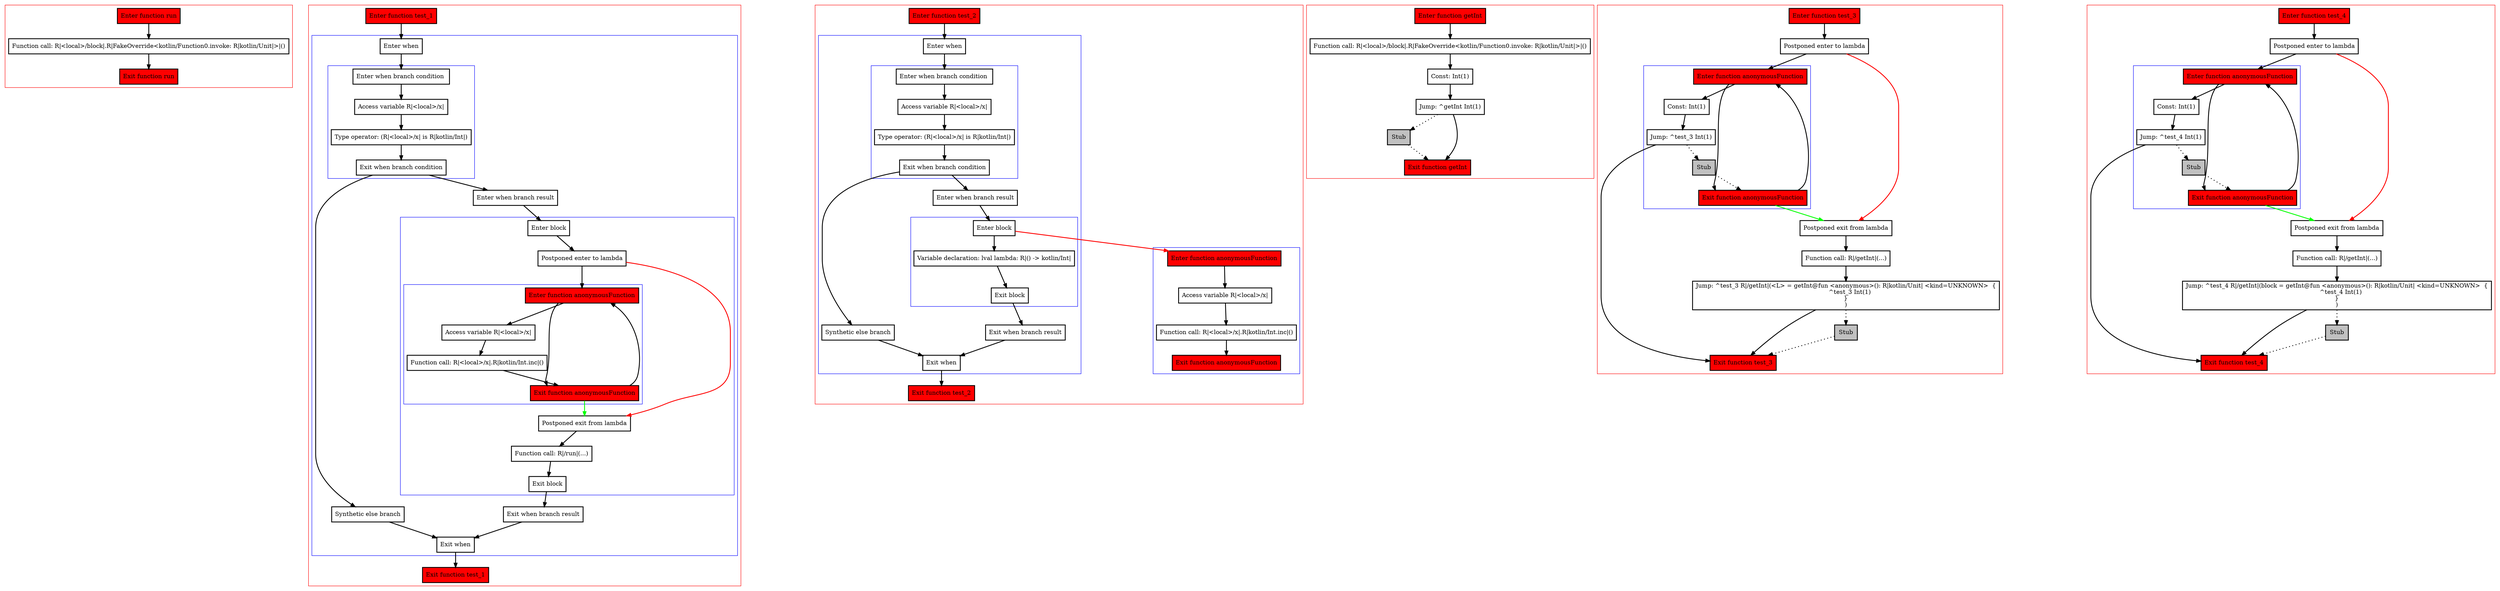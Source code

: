 digraph lambdas_kt {
    graph [nodesep=3]
    node [shape=box penwidth=2]
    edge [penwidth=2]

    subgraph cluster_0 {
        color=red
        0 [label="Enter function run" style="filled" fillcolor=red];
        2 [label="Function call: R|<local>/block|.R|FakeOverride<kotlin/Function0.invoke: R|kotlin/Unit|>|()"];
        1 [label="Exit function run" style="filled" fillcolor=red];
    }
    0 -> {2};
    2 -> {1};

    subgraph cluster_1 {
        color=red
        3 [label="Enter function test_1" style="filled" fillcolor=red];
        subgraph cluster_2 {
            color=blue
            5 [label="Enter when"];
            subgraph cluster_3 {
                color=blue
                7 [label="Enter when branch condition "];
                8 [label="Access variable R|<local>/x|"];
                9 [label="Type operator: (R|<local>/x| is R|kotlin/Int|)"];
                10 [label="Exit when branch condition"];
            }
            18 [label="Synthetic else branch"];
            11 [label="Enter when branch result"];
            subgraph cluster_4 {
                color=blue
                12 [label="Enter block"];
                13 [label="Postponed enter to lambda"];
                subgraph cluster_5 {
                    color=blue
                    19 [label="Enter function anonymousFunction" style="filled" fillcolor=red];
                    21 [label="Access variable R|<local>/x|"];
                    22 [label="Function call: R|<local>/x|.R|kotlin/Int.inc|()"];
                    20 [label="Exit function anonymousFunction" style="filled" fillcolor=red];
                }
                14 [label="Postponed exit from lambda"];
                15 [label="Function call: R|/run|(...)"];
                16 [label="Exit block"];
            }
            17 [label="Exit when branch result"];
            6 [label="Exit when"];
        }
        4 [label="Exit function test_1" style="filled" fillcolor=red];
    }
    3 -> {5};
    5 -> {7};
    6 -> {4};
    7 -> {8};
    8 -> {9};
    9 -> {10};
    10 -> {11 18};
    11 -> {12};
    12 -> {13};
    13 -> {19};
    13 -> {14} [color=red];
    14 -> {15};
    15 -> {16};
    16 -> {17};
    17 -> {6};
    18 -> {6};
    19 -> {20 21};
    20 -> {19};
    20 -> {14} [color=green];
    21 -> {22};
    22 -> {20};

    subgraph cluster_6 {
        color=red
        23 [label="Enter function test_2" style="filled" fillcolor=red];
        subgraph cluster_7 {
            color=blue
            25 [label="Enter when"];
            subgraph cluster_8 {
                color=blue
                27 [label="Enter when branch condition "];
                28 [label="Access variable R|<local>/x|"];
                29 [label="Type operator: (R|<local>/x| is R|kotlin/Int|)"];
                30 [label="Exit when branch condition"];
            }
            36 [label="Synthetic else branch"];
            31 [label="Enter when branch result"];
            subgraph cluster_9 {
                color=blue
                32 [label="Enter block"];
                33 [label="Variable declaration: lval lambda: R|() -> kotlin/Int|"];
                34 [label="Exit block"];
            }
            35 [label="Exit when branch result"];
            26 [label="Exit when"];
        }
        subgraph cluster_10 {
            color=blue
            37 [label="Enter function anonymousFunction" style="filled" fillcolor=red];
            39 [label="Access variable R|<local>/x|"];
            40 [label="Function call: R|<local>/x|.R|kotlin/Int.inc|()"];
            38 [label="Exit function anonymousFunction" style="filled" fillcolor=red];
        }
        24 [label="Exit function test_2" style="filled" fillcolor=red];
    }
    23 -> {25};
    25 -> {27};
    26 -> {24};
    27 -> {28};
    28 -> {29};
    29 -> {30};
    30 -> {31 36};
    31 -> {32};
    32 -> {33};
    32 -> {37} [color=red];
    33 -> {34};
    34 -> {35};
    35 -> {26};
    36 -> {26};
    37 -> {39};
    39 -> {40};
    40 -> {38};

    subgraph cluster_11 {
        color=red
        41 [label="Enter function getInt" style="filled" fillcolor=red];
        43 [label="Function call: R|<local>/block|.R|FakeOverride<kotlin/Function0.invoke: R|kotlin/Unit|>|()"];
        44 [label="Const: Int(1)"];
        45 [label="Jump: ^getInt Int(1)"];
        46 [label="Stub" style="filled" fillcolor=gray];
        42 [label="Exit function getInt" style="filled" fillcolor=red];
    }
    41 -> {43};
    43 -> {44};
    44 -> {45};
    45 -> {42};
    45 -> {46} [style=dotted];
    46 -> {42} [style=dotted];

    subgraph cluster_12 {
        color=red
        47 [label="Enter function test_3" style="filled" fillcolor=red];
        49 [label="Postponed enter to lambda"];
        subgraph cluster_13 {
            color=blue
            54 [label="Enter function anonymousFunction" style="filled" fillcolor=red];
            56 [label="Const: Int(1)"];
            57 [label="Jump: ^test_3 Int(1)"];
            58 [label="Stub" style="filled" fillcolor=gray];
            55 [label="Exit function anonymousFunction" style="filled" fillcolor=red];
        }
        50 [label="Postponed exit from lambda"];
        51 [label="Function call: R|/getInt|(...)"];
        52 [label="Jump: ^test_3 R|/getInt|(<L> = getInt@fun <anonymous>(): R|kotlin/Unit| <kind=UNKNOWN>  {
    ^test_3 Int(1)
}
)"];
        53 [label="Stub" style="filled" fillcolor=gray];
        48 [label="Exit function test_3" style="filled" fillcolor=red];
    }
    47 -> {49};
    49 -> {54};
    49 -> {50} [color=red];
    50 -> {51};
    51 -> {52};
    52 -> {48};
    52 -> {53} [style=dotted];
    53 -> {48} [style=dotted];
    54 -> {55 56};
    55 -> {54};
    55 -> {50} [color=green];
    56 -> {57};
    57 -> {48};
    57 -> {58} [style=dotted];
    58 -> {55} [style=dotted];

    subgraph cluster_14 {
        color=red
        59 [label="Enter function test_4" style="filled" fillcolor=red];
        61 [label="Postponed enter to lambda"];
        subgraph cluster_15 {
            color=blue
            66 [label="Enter function anonymousFunction" style="filled" fillcolor=red];
            68 [label="Const: Int(1)"];
            69 [label="Jump: ^test_4 Int(1)"];
            70 [label="Stub" style="filled" fillcolor=gray];
            67 [label="Exit function anonymousFunction" style="filled" fillcolor=red];
        }
        62 [label="Postponed exit from lambda"];
        63 [label="Function call: R|/getInt|(...)"];
        64 [label="Jump: ^test_4 R|/getInt|(block = getInt@fun <anonymous>(): R|kotlin/Unit| <kind=UNKNOWN>  {
    ^test_4 Int(1)
}
)"];
        65 [label="Stub" style="filled" fillcolor=gray];
        60 [label="Exit function test_4" style="filled" fillcolor=red];
    }
    59 -> {61};
    61 -> {66};
    61 -> {62} [color=red];
    62 -> {63};
    63 -> {64};
    64 -> {60};
    64 -> {65} [style=dotted];
    65 -> {60} [style=dotted];
    66 -> {67 68};
    67 -> {66};
    67 -> {62} [color=green];
    68 -> {69};
    69 -> {60};
    69 -> {70} [style=dotted];
    70 -> {67} [style=dotted];

}
